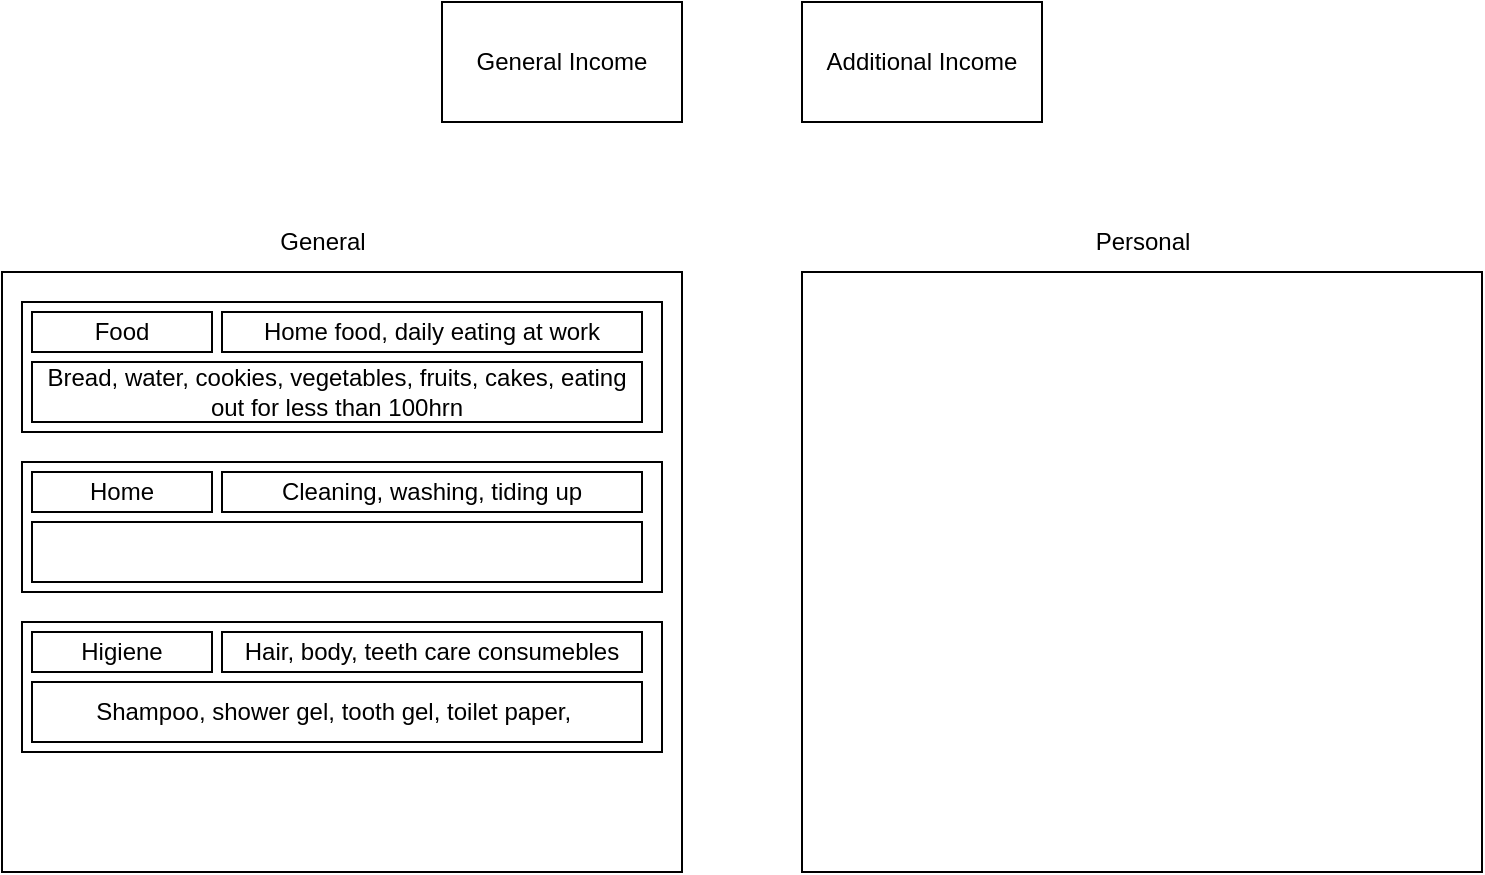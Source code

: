 <mxfile version="13.1.3" type="github">
  <diagram id="laY-fVb17HLf7wiZozy-" name="Page-1">
    <mxGraphModel dx="475" dy="264" grid="1" gridSize="10" guides="1" tooltips="1" connect="1" arrows="1" fold="1" page="1" pageScale="1" pageWidth="827" pageHeight="1169" math="0" shadow="0">
      <root>
        <mxCell id="0" />
        <mxCell id="1" parent="0" />
        <mxCell id="XyNdkiyIVKa8AsfBxNkg-2" value="" style="rounded=0;whiteSpace=wrap;html=1;" vertex="1" parent="1">
          <mxGeometry x="30" y="175" width="340" height="300" as="geometry" />
        </mxCell>
        <mxCell id="XyNdkiyIVKa8AsfBxNkg-3" value="" style="rounded=0;whiteSpace=wrap;html=1;" vertex="1" parent="1">
          <mxGeometry x="430" y="175" width="340" height="300" as="geometry" />
        </mxCell>
        <mxCell id="XyNdkiyIVKa8AsfBxNkg-4" value="General" style="text;html=1;align=center;verticalAlign=middle;resizable=0;points=[];autosize=1;" vertex="1" parent="1">
          <mxGeometry x="160" y="150" width="60" height="20" as="geometry" />
        </mxCell>
        <mxCell id="XyNdkiyIVKa8AsfBxNkg-5" value="Personal" style="text;html=1;align=center;verticalAlign=middle;resizable=0;points=[];autosize=1;" vertex="1" parent="1">
          <mxGeometry x="565" y="150" width="70" height="20" as="geometry" />
        </mxCell>
        <mxCell id="XyNdkiyIVKa8AsfBxNkg-8" value="General Income" style="rounded=0;whiteSpace=wrap;html=1;" vertex="1" parent="1">
          <mxGeometry x="250" y="40" width="120" height="60" as="geometry" />
        </mxCell>
        <mxCell id="XyNdkiyIVKa8AsfBxNkg-9" value="Additional Income" style="rounded=0;whiteSpace=wrap;html=1;" vertex="1" parent="1">
          <mxGeometry x="430" y="40" width="120" height="60" as="geometry" />
        </mxCell>
        <mxCell id="XyNdkiyIVKa8AsfBxNkg-10" value="" style="rounded=0;whiteSpace=wrap;html=1;" vertex="1" parent="1">
          <mxGeometry x="40" y="190" width="320" height="65" as="geometry" />
        </mxCell>
        <mxCell id="XyNdkiyIVKa8AsfBxNkg-11" value="Food" style="rounded=0;whiteSpace=wrap;html=1;" vertex="1" parent="1">
          <mxGeometry x="45" y="195" width="90" height="20" as="geometry" />
        </mxCell>
        <mxCell id="XyNdkiyIVKa8AsfBxNkg-12" value="Home food, daily eating at work" style="rounded=0;whiteSpace=wrap;html=1;" vertex="1" parent="1">
          <mxGeometry x="140" y="195" width="210" height="20" as="geometry" />
        </mxCell>
        <mxCell id="XyNdkiyIVKa8AsfBxNkg-16" value="Bread, water, cookies, vegetables, fruits, cakes, eating out for less than 100hrn" style="rounded=0;whiteSpace=wrap;html=1;" vertex="1" parent="1">
          <mxGeometry x="45" y="220" width="305" height="30" as="geometry" />
        </mxCell>
        <mxCell id="XyNdkiyIVKa8AsfBxNkg-17" value="" style="rounded=0;whiteSpace=wrap;html=1;" vertex="1" parent="1">
          <mxGeometry x="40" y="270" width="320" height="65" as="geometry" />
        </mxCell>
        <mxCell id="XyNdkiyIVKa8AsfBxNkg-18" value="Home" style="rounded=0;whiteSpace=wrap;html=1;" vertex="1" parent="1">
          <mxGeometry x="45" y="275" width="90" height="20" as="geometry" />
        </mxCell>
        <mxCell id="XyNdkiyIVKa8AsfBxNkg-19" value="Cleaning, washing, tiding up" style="rounded=0;whiteSpace=wrap;html=1;" vertex="1" parent="1">
          <mxGeometry x="140" y="275" width="210" height="20" as="geometry" />
        </mxCell>
        <mxCell id="XyNdkiyIVKa8AsfBxNkg-20" value="" style="rounded=0;whiteSpace=wrap;html=1;" vertex="1" parent="1">
          <mxGeometry x="45" y="300" width="305" height="30" as="geometry" />
        </mxCell>
        <mxCell id="XyNdkiyIVKa8AsfBxNkg-21" value="" style="rounded=0;whiteSpace=wrap;html=1;" vertex="1" parent="1">
          <mxGeometry x="40" y="350" width="320" height="65" as="geometry" />
        </mxCell>
        <mxCell id="XyNdkiyIVKa8AsfBxNkg-22" value="Higiene" style="rounded=0;whiteSpace=wrap;html=1;" vertex="1" parent="1">
          <mxGeometry x="45" y="355" width="90" height="20" as="geometry" />
        </mxCell>
        <mxCell id="XyNdkiyIVKa8AsfBxNkg-23" value="Hair, body, teeth care consumebles" style="rounded=0;whiteSpace=wrap;html=1;" vertex="1" parent="1">
          <mxGeometry x="140" y="355" width="210" height="20" as="geometry" />
        </mxCell>
        <mxCell id="XyNdkiyIVKa8AsfBxNkg-24" value="Shampoo, shower gel, tooth gel, toilet paper,&amp;nbsp; " style="rounded=0;whiteSpace=wrap;html=1;" vertex="1" parent="1">
          <mxGeometry x="45" y="380" width="305" height="30" as="geometry" />
        </mxCell>
      </root>
    </mxGraphModel>
  </diagram>
</mxfile>
